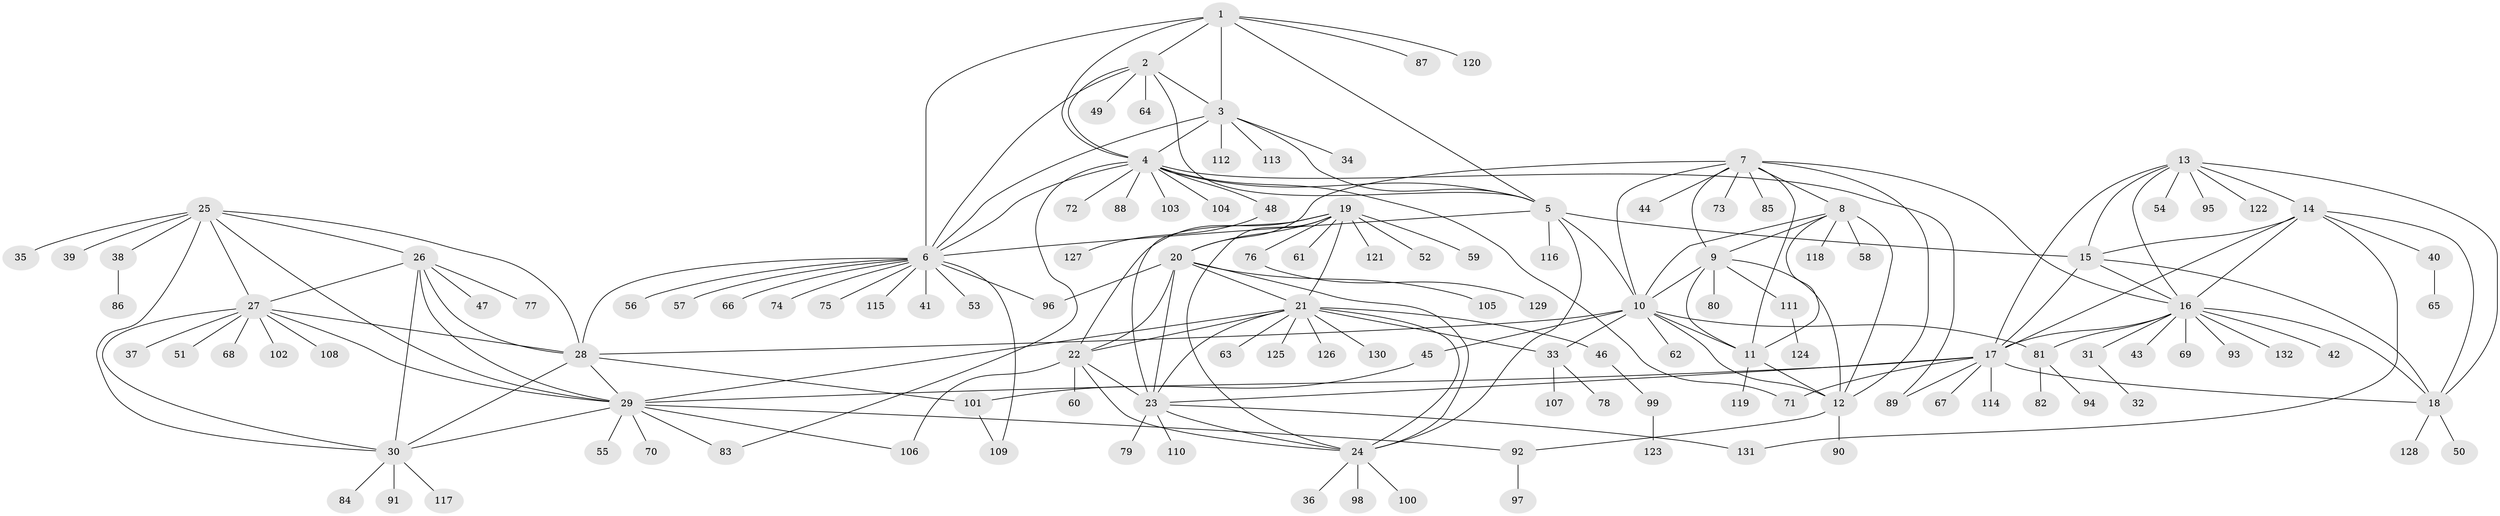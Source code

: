 // coarse degree distribution, {6: 0.09090909090909091, 13: 0.015151515151515152, 8: 0.06060606060606061, 14: 0.015151515151515152, 20: 0.015151515151515152, 4: 0.045454545454545456, 9: 0.015151515151515152, 7: 0.030303030303030304, 11: 0.015151515151515152, 1: 0.6363636363636364, 3: 0.015151515151515152, 2: 0.045454545454545456}
// Generated by graph-tools (version 1.1) at 2025/19/03/04/25 18:19:54]
// undirected, 132 vertices, 198 edges
graph export_dot {
graph [start="1"]
  node [color=gray90,style=filled];
  1;
  2;
  3;
  4;
  5;
  6;
  7;
  8;
  9;
  10;
  11;
  12;
  13;
  14;
  15;
  16;
  17;
  18;
  19;
  20;
  21;
  22;
  23;
  24;
  25;
  26;
  27;
  28;
  29;
  30;
  31;
  32;
  33;
  34;
  35;
  36;
  37;
  38;
  39;
  40;
  41;
  42;
  43;
  44;
  45;
  46;
  47;
  48;
  49;
  50;
  51;
  52;
  53;
  54;
  55;
  56;
  57;
  58;
  59;
  60;
  61;
  62;
  63;
  64;
  65;
  66;
  67;
  68;
  69;
  70;
  71;
  72;
  73;
  74;
  75;
  76;
  77;
  78;
  79;
  80;
  81;
  82;
  83;
  84;
  85;
  86;
  87;
  88;
  89;
  90;
  91;
  92;
  93;
  94;
  95;
  96;
  97;
  98;
  99;
  100;
  101;
  102;
  103;
  104;
  105;
  106;
  107;
  108;
  109;
  110;
  111;
  112;
  113;
  114;
  115;
  116;
  117;
  118;
  119;
  120;
  121;
  122;
  123;
  124;
  125;
  126;
  127;
  128;
  129;
  130;
  131;
  132;
  1 -- 2;
  1 -- 3;
  1 -- 4;
  1 -- 5;
  1 -- 6;
  1 -- 87;
  1 -- 120;
  2 -- 3;
  2 -- 4;
  2 -- 5;
  2 -- 6;
  2 -- 49;
  2 -- 64;
  3 -- 4;
  3 -- 5;
  3 -- 6;
  3 -- 34;
  3 -- 112;
  3 -- 113;
  4 -- 5;
  4 -- 6;
  4 -- 48;
  4 -- 71;
  4 -- 72;
  4 -- 83;
  4 -- 88;
  4 -- 89;
  4 -- 103;
  4 -- 104;
  5 -- 6;
  5 -- 10;
  5 -- 15;
  5 -- 24;
  5 -- 116;
  6 -- 28;
  6 -- 41;
  6 -- 53;
  6 -- 56;
  6 -- 57;
  6 -- 66;
  6 -- 74;
  6 -- 75;
  6 -- 96;
  6 -- 109;
  6 -- 115;
  7 -- 8;
  7 -- 9;
  7 -- 10;
  7 -- 11;
  7 -- 12;
  7 -- 16;
  7 -- 20;
  7 -- 44;
  7 -- 73;
  7 -- 85;
  8 -- 9;
  8 -- 10;
  8 -- 11;
  8 -- 12;
  8 -- 58;
  8 -- 118;
  9 -- 10;
  9 -- 11;
  9 -- 12;
  9 -- 80;
  9 -- 111;
  10 -- 11;
  10 -- 12;
  10 -- 28;
  10 -- 33;
  10 -- 45;
  10 -- 62;
  10 -- 81;
  11 -- 12;
  11 -- 119;
  12 -- 90;
  12 -- 92;
  13 -- 14;
  13 -- 15;
  13 -- 16;
  13 -- 17;
  13 -- 18;
  13 -- 54;
  13 -- 95;
  13 -- 122;
  14 -- 15;
  14 -- 16;
  14 -- 17;
  14 -- 18;
  14 -- 40;
  14 -- 131;
  15 -- 16;
  15 -- 17;
  15 -- 18;
  16 -- 17;
  16 -- 18;
  16 -- 31;
  16 -- 42;
  16 -- 43;
  16 -- 69;
  16 -- 81;
  16 -- 93;
  16 -- 132;
  17 -- 18;
  17 -- 23;
  17 -- 29;
  17 -- 67;
  17 -- 71;
  17 -- 89;
  17 -- 114;
  18 -- 50;
  18 -- 128;
  19 -- 20;
  19 -- 21;
  19 -- 22;
  19 -- 23;
  19 -- 24;
  19 -- 52;
  19 -- 59;
  19 -- 61;
  19 -- 76;
  19 -- 121;
  20 -- 21;
  20 -- 22;
  20 -- 23;
  20 -- 24;
  20 -- 96;
  20 -- 105;
  21 -- 22;
  21 -- 23;
  21 -- 24;
  21 -- 29;
  21 -- 33;
  21 -- 46;
  21 -- 63;
  21 -- 125;
  21 -- 126;
  21 -- 130;
  22 -- 23;
  22 -- 24;
  22 -- 60;
  22 -- 106;
  23 -- 24;
  23 -- 79;
  23 -- 110;
  23 -- 131;
  24 -- 36;
  24 -- 98;
  24 -- 100;
  25 -- 26;
  25 -- 27;
  25 -- 28;
  25 -- 29;
  25 -- 30;
  25 -- 35;
  25 -- 38;
  25 -- 39;
  26 -- 27;
  26 -- 28;
  26 -- 29;
  26 -- 30;
  26 -- 47;
  26 -- 77;
  27 -- 28;
  27 -- 29;
  27 -- 30;
  27 -- 37;
  27 -- 51;
  27 -- 68;
  27 -- 102;
  27 -- 108;
  28 -- 29;
  28 -- 30;
  28 -- 101;
  29 -- 30;
  29 -- 55;
  29 -- 70;
  29 -- 83;
  29 -- 92;
  29 -- 106;
  30 -- 84;
  30 -- 91;
  30 -- 117;
  31 -- 32;
  33 -- 78;
  33 -- 107;
  38 -- 86;
  40 -- 65;
  45 -- 101;
  46 -- 99;
  48 -- 127;
  76 -- 129;
  81 -- 82;
  81 -- 94;
  92 -- 97;
  99 -- 123;
  101 -- 109;
  111 -- 124;
}
